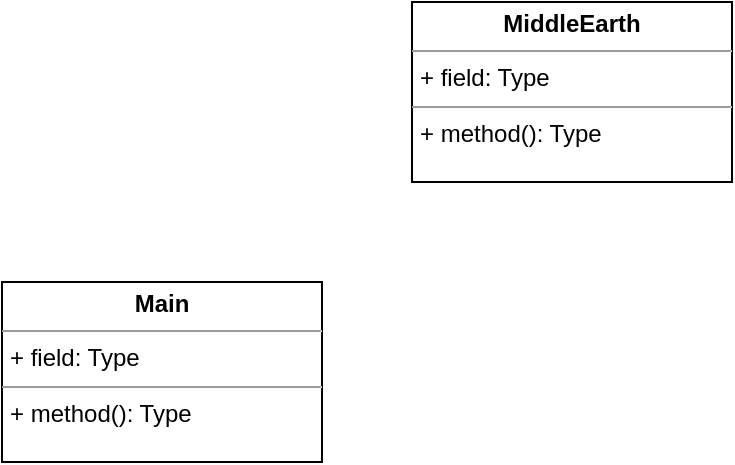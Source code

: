 <mxfile version="22.0.8" type="github">
  <diagram name="Page-1" id="6laxRaP7yF_aCVeZjuQ9">
    <mxGraphModel dx="838" dy="687" grid="1" gridSize="10" guides="1" tooltips="1" connect="1" arrows="1" fold="1" page="1" pageScale="1" pageWidth="850" pageHeight="1100" math="0" shadow="0">
      <root>
        <mxCell id="0" />
        <mxCell id="1" parent="0" />
        <mxCell id="CRNzUtMB5tvLW-WsDMRM-2" value="&lt;p style=&quot;margin:0px;margin-top:4px;text-align:center;&quot;&gt;&lt;b&gt;MiddleEarth&lt;/b&gt;&lt;/p&gt;&lt;hr size=&quot;1&quot;&gt;&lt;p style=&quot;margin:0px;margin-left:4px;&quot;&gt;+ field: Type&lt;/p&gt;&lt;hr size=&quot;1&quot;&gt;&lt;p style=&quot;margin:0px;margin-left:4px;&quot;&gt;+ method(): Type&lt;/p&gt;" style="verticalAlign=top;align=left;overflow=fill;fontSize=12;fontFamily=Helvetica;html=1;whiteSpace=wrap;" vertex="1" parent="1">
          <mxGeometry x="345" y="110" width="160" height="90" as="geometry" />
        </mxCell>
        <mxCell id="CRNzUtMB5tvLW-WsDMRM-5" value="&lt;p style=&quot;margin:0px;margin-top:4px;text-align:center;&quot;&gt;&lt;b&gt;Main&lt;/b&gt;&lt;/p&gt;&lt;hr size=&quot;1&quot;&gt;&lt;p style=&quot;margin:0px;margin-left:4px;&quot;&gt;+ field: Type&lt;/p&gt;&lt;hr size=&quot;1&quot;&gt;&lt;p style=&quot;margin:0px;margin-left:4px;&quot;&gt;+ method(): Type&lt;/p&gt;" style="verticalAlign=top;align=left;overflow=fill;fontSize=12;fontFamily=Helvetica;html=1;whiteSpace=wrap;" vertex="1" parent="1">
          <mxGeometry x="140" y="250" width="160" height="90" as="geometry" />
        </mxCell>
      </root>
    </mxGraphModel>
  </diagram>
</mxfile>
